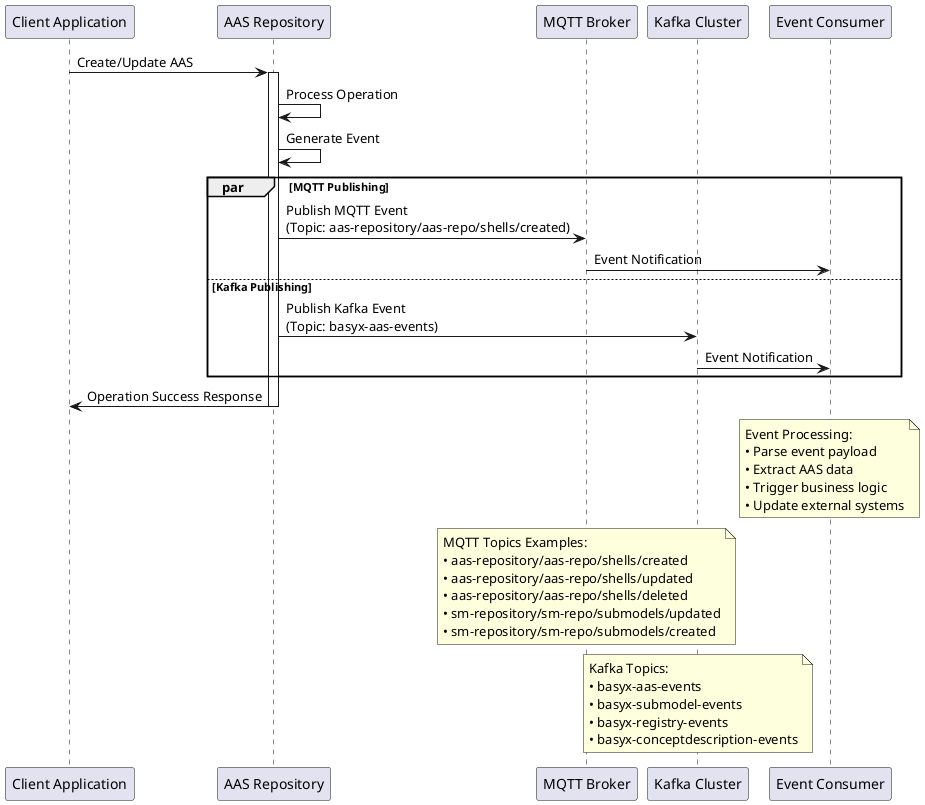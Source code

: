 @startuml
participant "Client Application" as client
participant "AAS Repository" as aasrepo
participant "MQTT Broker" as mqtt
participant "Kafka Cluster" as kafka
participant "Event Consumer" as consumer

client -> aasrepo : Create/Update AAS
activate aasrepo

aasrepo -> aasrepo : Process Operation
aasrepo -> aasrepo : Generate Event

par MQTT Publishing
    aasrepo -> mqtt : Publish MQTT Event\n(Topic: aas-repository/aas-repo/shells/created)
    mqtt -> consumer : Event Notification
else Kafka Publishing
    aasrepo -> kafka : Publish Kafka Event\n(Topic: basyx-aas-events)
    kafka -> consumer : Event Notification
end

aasrepo -> client : Operation Success Response
deactivate aasrepo

note over consumer
  Event Processing:
  • Parse event payload
  • Extract AAS data
  • Trigger business logic
  • Update external systems
end note

note over mqtt
  MQTT Topics Examples:
  • aas-repository/aas-repo/shells/created
  • aas-repository/aas-repo/shells/updated
  • aas-repository/aas-repo/shells/deleted
  • sm-repository/sm-repo/submodels/updated
  • sm-repository/sm-repo/submodels/created
end note

note over kafka
  Kafka Topics:
  • basyx-aas-events
  • basyx-submodel-events
  • basyx-registry-events
  • basyx-conceptdescription-events
end note
@enduml
